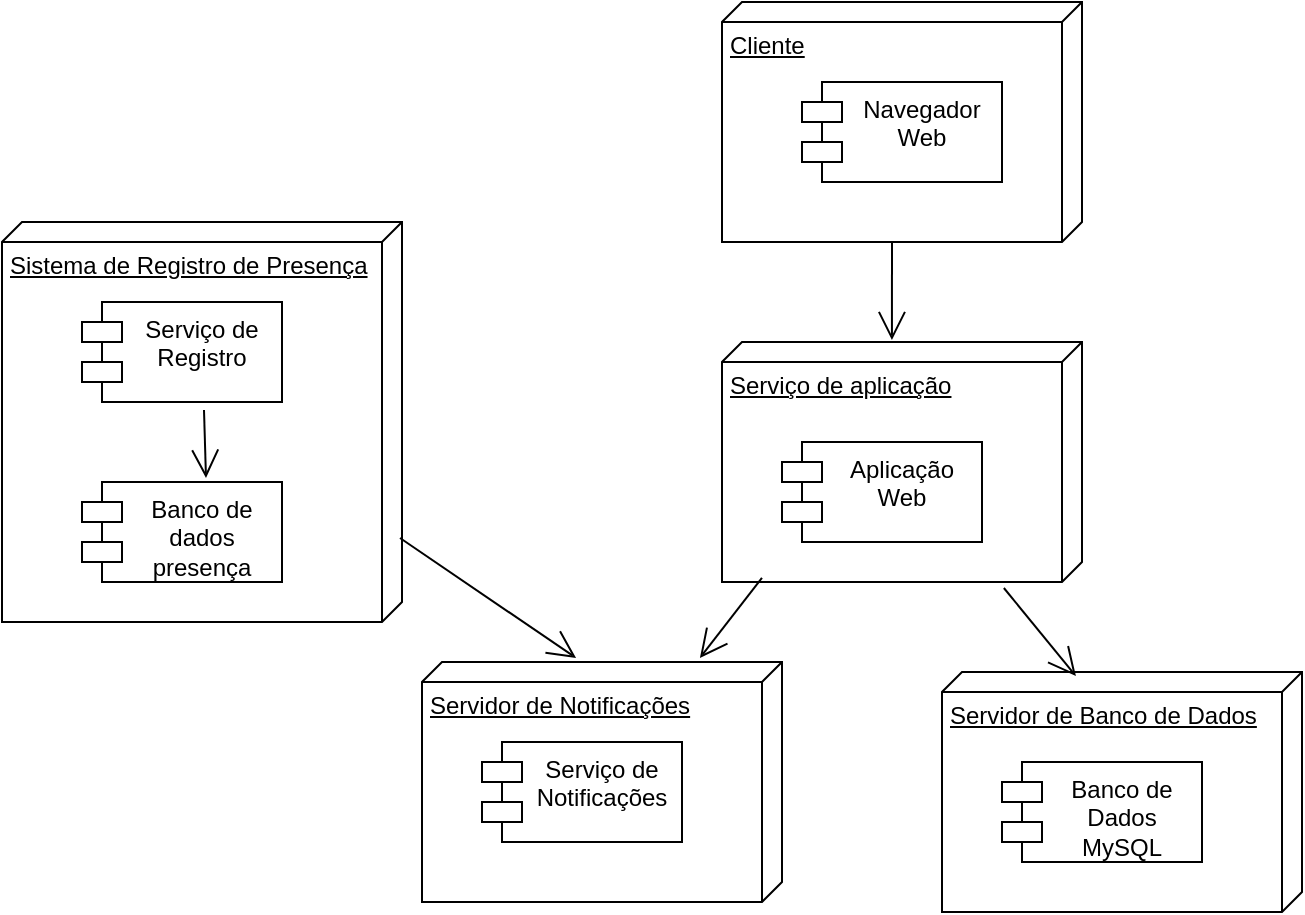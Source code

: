 <mxfile version="24.4.10" type="github">
  <diagram name="Página-1" id="RpFWXeUkQCwlLJSxUXfq">
    <mxGraphModel dx="880" dy="426" grid="1" gridSize="10" guides="1" tooltips="1" connect="1" arrows="1" fold="1" page="1" pageScale="1" pageWidth="827" pageHeight="1169" math="0" shadow="0">
      <root>
        <mxCell id="0" />
        <mxCell id="1" parent="0" />
        <mxCell id="MDB3MuM7bu7z7roXhhHN-1" value="Cliente&lt;div&gt;&lt;br&gt;&lt;/div&gt;" style="verticalAlign=top;align=left;spacingTop=8;spacingLeft=2;spacingRight=12;shape=cube;size=10;direction=south;fontStyle=4;html=1;whiteSpace=wrap;" vertex="1" parent="1">
          <mxGeometry x="480" y="60" width="180" height="120" as="geometry" />
        </mxCell>
        <mxCell id="MDB3MuM7bu7z7roXhhHN-2" value="Navegador Web" style="shape=module;align=left;spacingLeft=20;align=center;verticalAlign=top;whiteSpace=wrap;html=1;" vertex="1" parent="1">
          <mxGeometry x="520" y="100" width="100" height="50" as="geometry" />
        </mxCell>
        <mxCell id="MDB3MuM7bu7z7roXhhHN-3" value="&lt;div&gt;Sistema de Registro de Presença&lt;/div&gt;" style="verticalAlign=top;align=left;spacingTop=8;spacingLeft=2;spacingRight=12;shape=cube;size=10;direction=south;fontStyle=4;html=1;whiteSpace=wrap;" vertex="1" parent="1">
          <mxGeometry x="120" y="170" width="200" height="200" as="geometry" />
        </mxCell>
        <mxCell id="MDB3MuM7bu7z7roXhhHN-4" value="Serviço de Registro" style="shape=module;align=left;spacingLeft=20;align=center;verticalAlign=top;whiteSpace=wrap;html=1;" vertex="1" parent="1">
          <mxGeometry x="160" y="210" width="100" height="50" as="geometry" />
        </mxCell>
        <mxCell id="MDB3MuM7bu7z7roXhhHN-5" value="Banco de dados presença" style="shape=module;align=left;spacingLeft=20;align=center;verticalAlign=top;whiteSpace=wrap;html=1;" vertex="1" parent="1">
          <mxGeometry x="160" y="300" width="100" height="50" as="geometry" />
        </mxCell>
        <mxCell id="MDB3MuM7bu7z7roXhhHN-6" value="Serviço de aplicação" style="verticalAlign=top;align=left;spacingTop=8;spacingLeft=2;spacingRight=12;shape=cube;size=10;direction=south;fontStyle=4;html=1;whiteSpace=wrap;" vertex="1" parent="1">
          <mxGeometry x="480" y="230" width="180" height="120" as="geometry" />
        </mxCell>
        <mxCell id="MDB3MuM7bu7z7roXhhHN-8" value="" style="endArrow=open;endFill=1;endSize=12;html=1;rounded=0;exitX=0.61;exitY=1.08;exitDx=0;exitDy=0;exitPerimeter=0;entryX=0.62;entryY=-0.04;entryDx=0;entryDy=0;entryPerimeter=0;" edge="1" parent="1" source="MDB3MuM7bu7z7roXhhHN-4" target="MDB3MuM7bu7z7roXhhHN-5">
          <mxGeometry width="160" relative="1" as="geometry">
            <mxPoint x="160" y="280" as="sourcePoint" />
            <mxPoint x="320" y="280" as="targetPoint" />
          </mxGeometry>
        </mxCell>
        <mxCell id="MDB3MuM7bu7z7roXhhHN-9" value="Aplicação Web" style="shape=module;align=left;spacingLeft=20;align=center;verticalAlign=top;whiteSpace=wrap;html=1;" vertex="1" parent="1">
          <mxGeometry x="510" y="280" width="100" height="50" as="geometry" />
        </mxCell>
        <mxCell id="MDB3MuM7bu7z7roXhhHN-10" value="" style="endArrow=open;endFill=1;endSize=12;html=1;rounded=0;exitX=0;exitY=0;exitDx=120;exitDy=95;exitPerimeter=0;entryX=-0.008;entryY=0.528;entryDx=0;entryDy=0;entryPerimeter=0;" edge="1" parent="1" source="MDB3MuM7bu7z7roXhhHN-1" target="MDB3MuM7bu7z7roXhhHN-6">
          <mxGeometry width="160" relative="1" as="geometry">
            <mxPoint x="330" y="230" as="sourcePoint" />
            <mxPoint x="490" y="230" as="targetPoint" />
          </mxGeometry>
        </mxCell>
        <mxCell id="MDB3MuM7bu7z7roXhhHN-11" value="&lt;div&gt;Servidor de Notificações&lt;/div&gt;" style="verticalAlign=top;align=left;spacingTop=8;spacingLeft=2;spacingRight=12;shape=cube;size=10;direction=south;fontStyle=4;html=1;whiteSpace=wrap;" vertex="1" parent="1">
          <mxGeometry x="330" y="390" width="180" height="120" as="geometry" />
        </mxCell>
        <mxCell id="MDB3MuM7bu7z7roXhhHN-12" value="Serviço de Notificações" style="shape=module;align=left;spacingLeft=20;align=center;verticalAlign=top;whiteSpace=wrap;html=1;" vertex="1" parent="1">
          <mxGeometry x="360" y="430" width="100" height="50" as="geometry" />
        </mxCell>
        <mxCell id="MDB3MuM7bu7z7roXhhHN-13" value="&lt;div&gt;Servidor de Banco de Dados&lt;/div&gt;" style="verticalAlign=top;align=left;spacingTop=8;spacingLeft=2;spacingRight=12;shape=cube;size=10;direction=south;fontStyle=4;html=1;whiteSpace=wrap;" vertex="1" parent="1">
          <mxGeometry x="590" y="395" width="180" height="120" as="geometry" />
        </mxCell>
        <mxCell id="MDB3MuM7bu7z7roXhhHN-14" value="Banco de Dados MySQL" style="shape=module;align=left;spacingLeft=20;align=center;verticalAlign=top;whiteSpace=wrap;html=1;" vertex="1" parent="1">
          <mxGeometry x="620" y="440" width="100" height="50" as="geometry" />
        </mxCell>
        <mxCell id="MDB3MuM7bu7z7roXhhHN-15" value="" style="endArrow=open;endFill=1;endSize=12;html=1;rounded=0;exitX=0.983;exitY=0.889;exitDx=0;exitDy=0;exitPerimeter=0;entryX=-0.017;entryY=0.228;entryDx=0;entryDy=0;entryPerimeter=0;" edge="1" parent="1" source="MDB3MuM7bu7z7roXhhHN-6" target="MDB3MuM7bu7z7roXhhHN-11">
          <mxGeometry width="160" relative="1" as="geometry">
            <mxPoint x="330" y="330" as="sourcePoint" />
            <mxPoint x="490" y="330" as="targetPoint" />
          </mxGeometry>
        </mxCell>
        <mxCell id="MDB3MuM7bu7z7roXhhHN-16" value="" style="endArrow=open;endFill=1;endSize=12;html=1;rounded=0;exitX=0.79;exitY=0.005;exitDx=0;exitDy=0;exitPerimeter=0;entryX=-0.017;entryY=0.572;entryDx=0;entryDy=0;entryPerimeter=0;" edge="1" parent="1" source="MDB3MuM7bu7z7roXhhHN-3" target="MDB3MuM7bu7z7roXhhHN-11">
          <mxGeometry width="160" relative="1" as="geometry">
            <mxPoint x="330" y="330" as="sourcePoint" />
            <mxPoint x="490" y="330" as="targetPoint" />
          </mxGeometry>
        </mxCell>
        <mxCell id="MDB3MuM7bu7z7roXhhHN-17" value="" style="endArrow=open;endFill=1;endSize=12;html=1;rounded=0;exitX=1.025;exitY=0.217;exitDx=0;exitDy=0;exitPerimeter=0;entryX=0.017;entryY=0.628;entryDx=0;entryDy=0;entryPerimeter=0;" edge="1" parent="1" source="MDB3MuM7bu7z7roXhhHN-6" target="MDB3MuM7bu7z7roXhhHN-13">
          <mxGeometry width="160" relative="1" as="geometry">
            <mxPoint x="330" y="330" as="sourcePoint" />
            <mxPoint x="490" y="330" as="targetPoint" />
          </mxGeometry>
        </mxCell>
      </root>
    </mxGraphModel>
  </diagram>
</mxfile>
